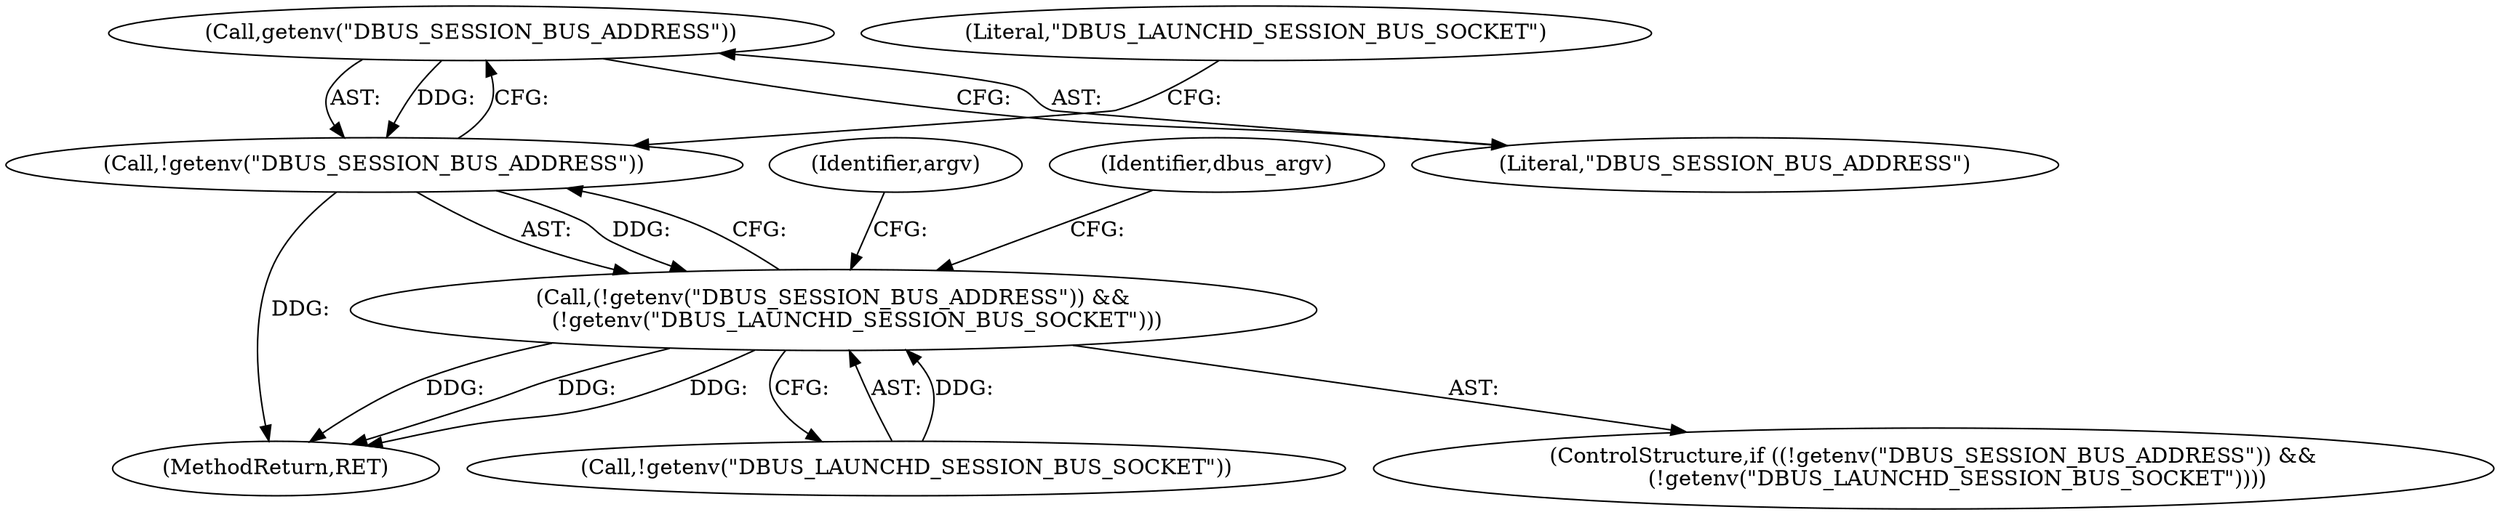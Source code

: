 digraph "0_enlightment_bb4a21e98656fe2c7d98ba2163e6defe9a630e2b@API" {
"1000194" [label="(Call,getenv(\"DBUS_SESSION_BUS_ADDRESS\"))"];
"1000193" [label="(Call,!getenv(\"DBUS_SESSION_BUS_ADDRESS\"))"];
"1000192" [label="(Call,(!getenv(\"DBUS_SESSION_BUS_ADDRESS\")) &&\n       (!getenv(\"DBUS_LAUNCHD_SESSION_BUS_SOCKET\")))"];
"1000198" [label="(Literal,\"DBUS_LAUNCHD_SESSION_BUS_SOCKET\")"];
"1000193" [label="(Call,!getenv(\"DBUS_SESSION_BUS_ADDRESS\"))"];
"1000195" [label="(Literal,\"DBUS_SESSION_BUS_ADDRESS\")"];
"1000192" [label="(Call,(!getenv(\"DBUS_SESSION_BUS_ADDRESS\")) &&\n       (!getenv(\"DBUS_LAUNCHD_SESSION_BUS_SOCKET\")))"];
"1000238" [label="(Identifier,argv)"];
"1000194" [label="(Call,getenv(\"DBUS_SESSION_BUS_ADDRESS\"))"];
"1000202" [label="(Identifier,dbus_argv)"];
"1001058" [label="(MethodReturn,RET)"];
"1000196" [label="(Call,!getenv(\"DBUS_LAUNCHD_SESSION_BUS_SOCKET\"))"];
"1000191" [label="(ControlStructure,if ((!getenv(\"DBUS_SESSION_BUS_ADDRESS\")) &&\n       (!getenv(\"DBUS_LAUNCHD_SESSION_BUS_SOCKET\"))))"];
"1000194" -> "1000193"  [label="AST: "];
"1000194" -> "1000195"  [label="CFG: "];
"1000195" -> "1000194"  [label="AST: "];
"1000193" -> "1000194"  [label="CFG: "];
"1000194" -> "1000193"  [label="DDG: "];
"1000193" -> "1000192"  [label="AST: "];
"1000198" -> "1000193"  [label="CFG: "];
"1000192" -> "1000193"  [label="CFG: "];
"1000193" -> "1001058"  [label="DDG: "];
"1000193" -> "1000192"  [label="DDG: "];
"1000192" -> "1000191"  [label="AST: "];
"1000192" -> "1000196"  [label="CFG: "];
"1000196" -> "1000192"  [label="AST: "];
"1000202" -> "1000192"  [label="CFG: "];
"1000238" -> "1000192"  [label="CFG: "];
"1000192" -> "1001058"  [label="DDG: "];
"1000192" -> "1001058"  [label="DDG: "];
"1000192" -> "1001058"  [label="DDG: "];
"1000196" -> "1000192"  [label="DDG: "];
}
